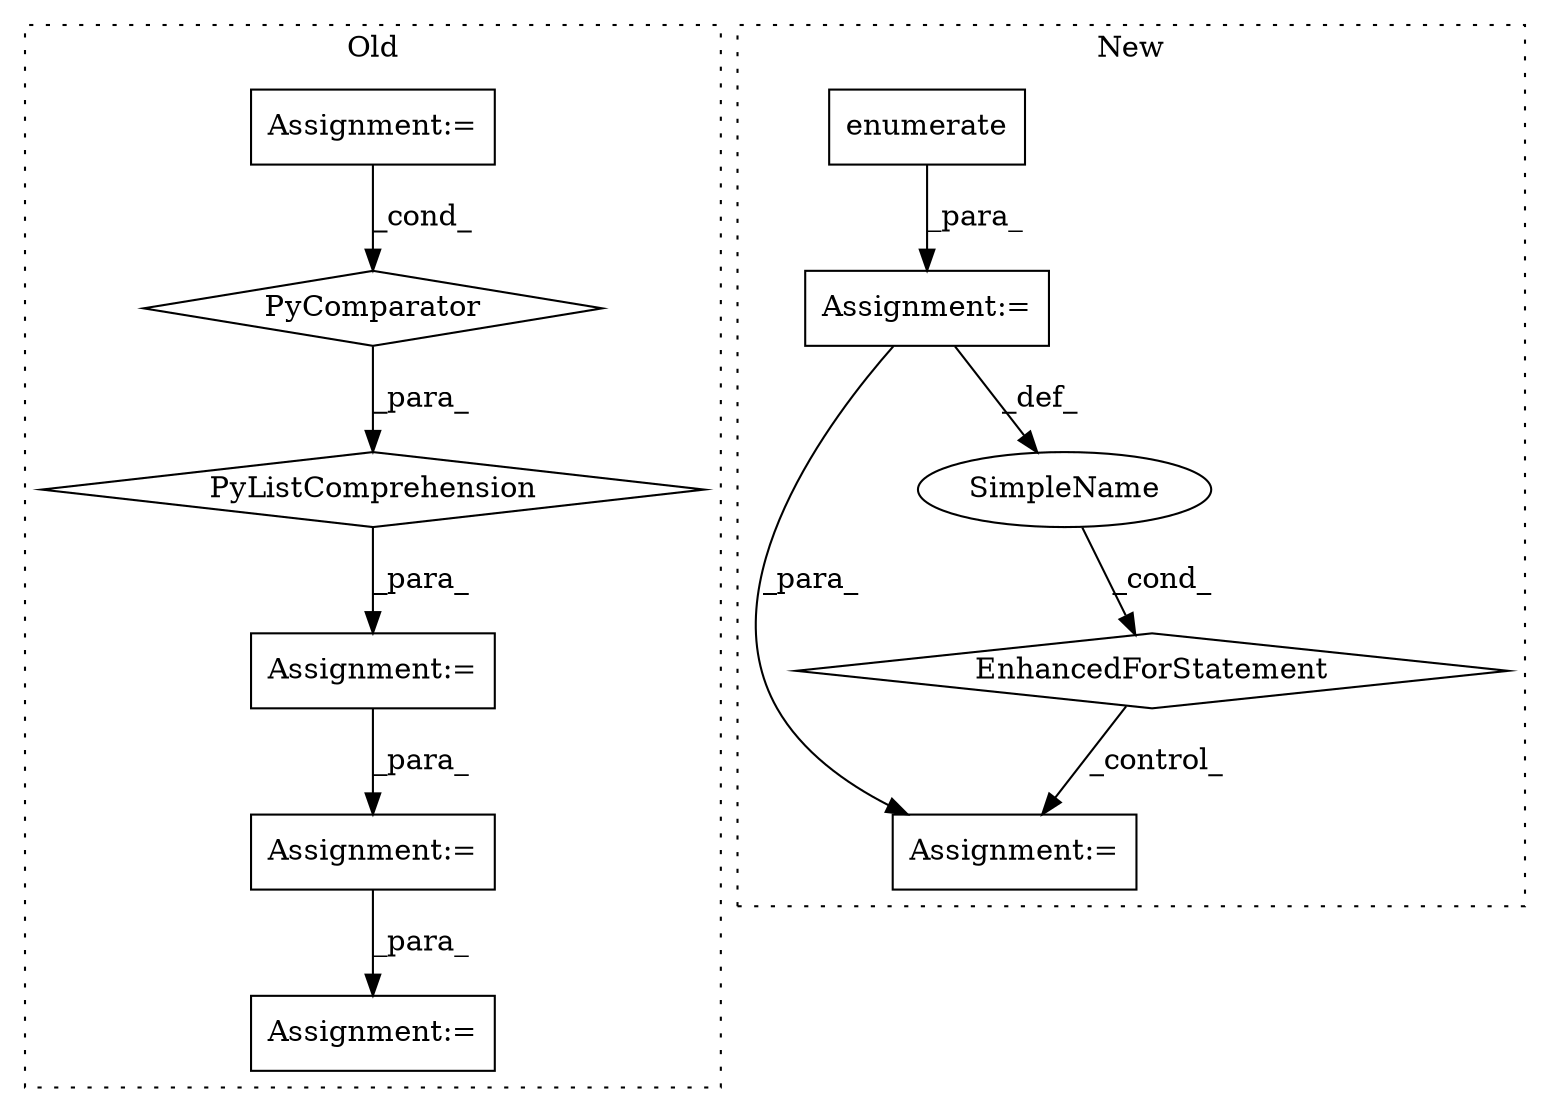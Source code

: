 digraph G {
subgraph cluster0 {
1 [label="PyListComprehension" a="109" s="1183" l="129" shape="diamond"];
3 [label="PyComparator" a="113" s="1063" l="32" shape="diamond"];
4 [label="Assignment:=" a="7" s="1063" l="32" shape="box"];
7 [label="Assignment:=" a="7" s="1151" l="1" shape="box"];
9 [label="Assignment:=" a="7" s="1320" l="2" shape="box"];
10 [label="Assignment:=" a="7" s="1638" l="1" shape="box"];
label = "Old";
style="dotted";
}
subgraph cluster1 {
2 [label="enumerate" a="32" s="1354,1394" l="10,1" shape="box"];
5 [label="Assignment:=" a="7" s="1251,1395" l="90,2" shape="box"];
6 [label="EnhancedForStatement" a="70" s="1251,1395" l="90,2" shape="diamond"];
8 [label="Assignment:=" a="7" s="1645" l="1" shape="box"];
11 [label="SimpleName" a="42" s="1345" l="6" shape="ellipse"];
label = "New";
style="dotted";
}
1 -> 7 [label="_para_"];
2 -> 5 [label="_para_"];
3 -> 1 [label="_para_"];
4 -> 3 [label="_cond_"];
5 -> 11 [label="_def_"];
5 -> 8 [label="_para_"];
6 -> 8 [label="_control_"];
7 -> 9 [label="_para_"];
9 -> 10 [label="_para_"];
11 -> 6 [label="_cond_"];
}